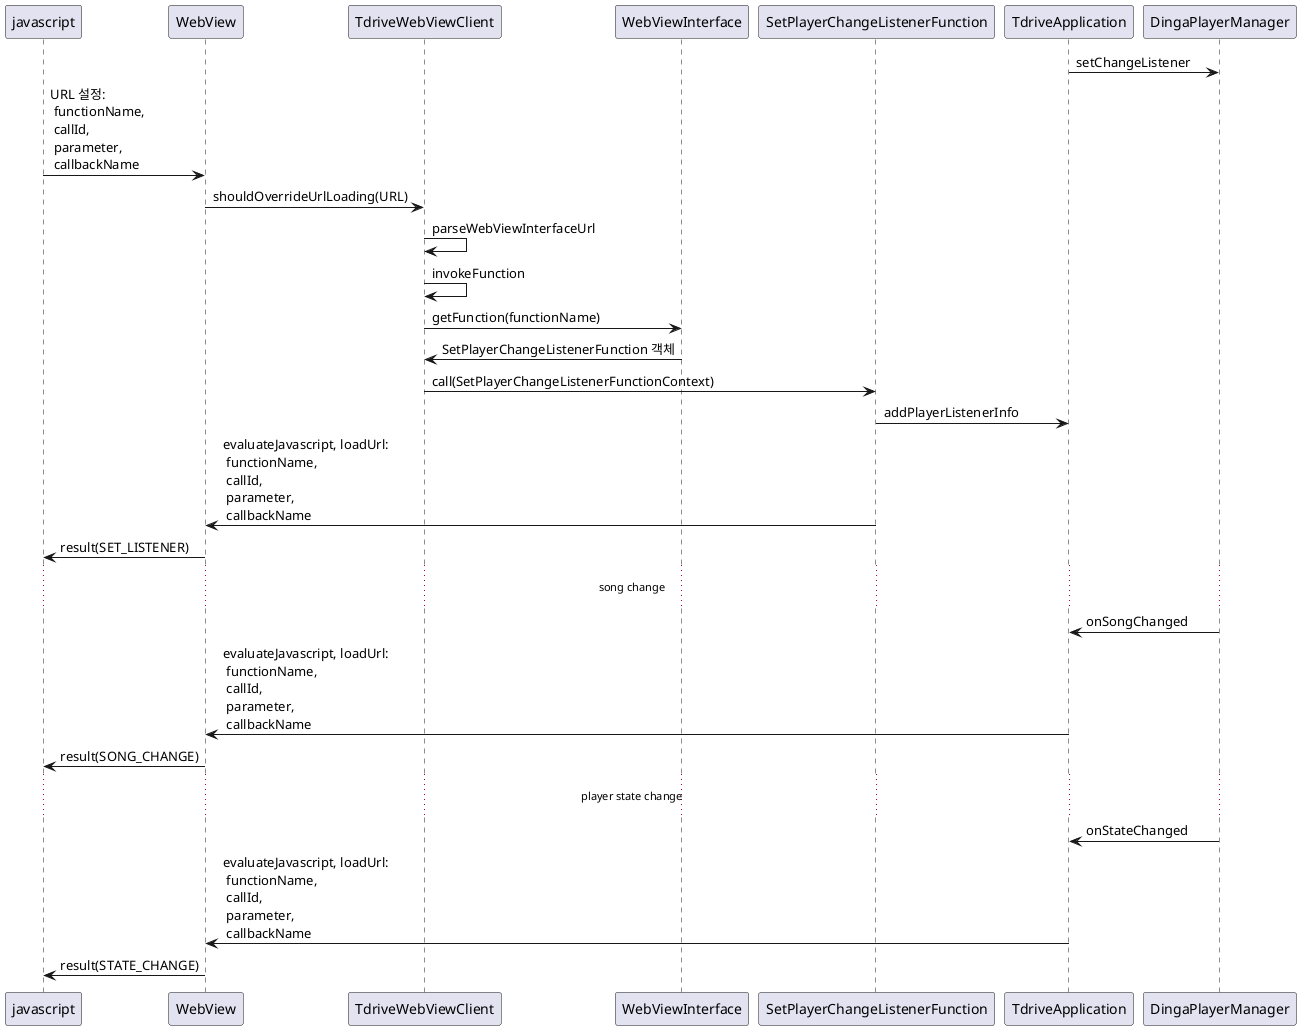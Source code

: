 @startuml

participant javascript
participant WebView
participant TdriveWebViewClient
participant WebViewInterface
participant SetPlayerChangeListenerFunction
participant TdriveApplication

TdriveApplication -> DingaPlayerManager : setChangeListener

javascript -> WebView : URL 설정:\n functionName,\n callId,\n parameter,\n callbackName

WebView -> TdriveWebViewClient : shouldOverrideUrlLoading(URL)

TdriveWebViewClient -> TdriveWebViewClient : parseWebViewInterfaceUrl

TdriveWebViewClient -> TdriveWebViewClient : invokeFunction

TdriveWebViewClient -> WebViewInterface : getFunction(functionName)

WebViewInterface -> TdriveWebViewClient : SetPlayerChangeListenerFunction 객체

TdriveWebViewClient -> SetPlayerChangeListenerFunction : call(SetPlayerChangeListenerFunctionContext)

SetPlayerChangeListenerFunction -> TdriveApplication : addPlayerListenerInfo

SetPlayerChangeListenerFunction -> WebView : evaluateJavascript, loadUrl:\n functionName,\n callId,\n parameter,\n callbackName

WebView -> javascript : result(SET_LISTENER)

... song change ...

DingaPlayerManager -> TdriveApplication : onSongChanged

TdriveApplication -> WebView : evaluateJavascript, loadUrl:\n functionName,\n callId,\n parameter,\n callbackName

WebView -> javascript : result(SONG_CHANGE)

... player state change ...

DingaPlayerManager -> TdriveApplication : onStateChanged

TdriveApplication -> WebView : evaluateJavascript, loadUrl:\n functionName,\n callId,\n parameter,\n callbackName

WebView -> javascript : result(STATE_CHANGE)

@enduml